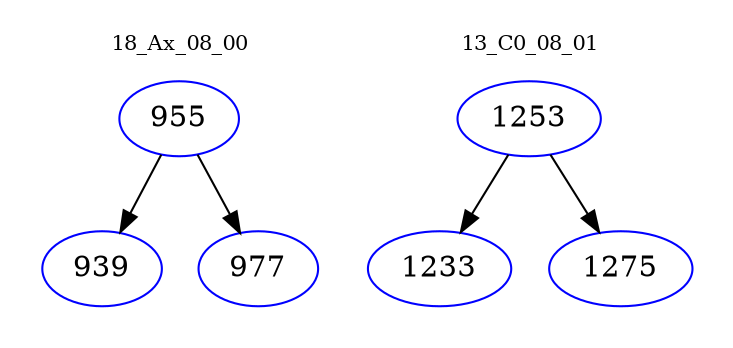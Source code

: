 digraph{
subgraph cluster_0 {
color = white
label = "18_Ax_08_00";
fontsize=10;
T0_955 [label="955", color="blue"]
T0_955 -> T0_939 [color="black"]
T0_939 [label="939", color="blue"]
T0_955 -> T0_977 [color="black"]
T0_977 [label="977", color="blue"]
}
subgraph cluster_1 {
color = white
label = "13_C0_08_01";
fontsize=10;
T1_1253 [label="1253", color="blue"]
T1_1253 -> T1_1233 [color="black"]
T1_1233 [label="1233", color="blue"]
T1_1253 -> T1_1275 [color="black"]
T1_1275 [label="1275", color="blue"]
}
}
